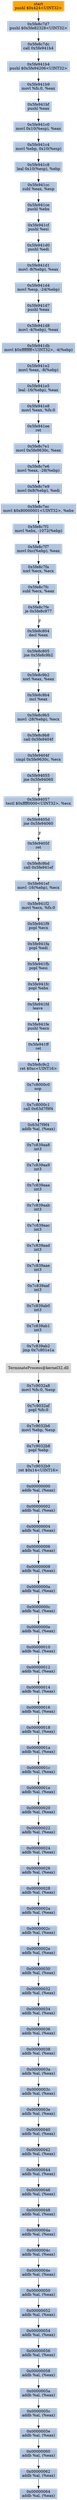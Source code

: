 digraph G {
node[shape=rectangle,style=filled,fillcolor=lightsteelblue,color=lightsteelblue]
bgcolor="transparent"
a0x5fe8c7d2pushl_0x424UINT32[label="start\npushl $0x424<UINT32>",color="lightgrey",fillcolor="orange"];
a0x5fe8c7d7pushl_0x5fe82328UINT32[label="0x5fe8c7d7\npushl $0x5fe82328<UINT32>"];
a0x5fe8c7dccall_0x5fe941b4[label="0x5fe8c7dc\ncall 0x5fe941b4"];
a0x5fe941b4pushl_0x5fe94206UINT32[label="0x5fe941b4\npushl $0x5fe94206<UINT32>"];
a0x5fe941b9movl_fs_0_eax[label="0x5fe941b9\nmovl %fs:0, %eax"];
a0x5fe941bfpushl_eax[label="0x5fe941bf\npushl %eax"];
a0x5fe941c0movl_0x10esp__eax[label="0x5fe941c0\nmovl 0x10(%esp), %eax"];
a0x5fe941c4movl_ebp_0x10esp_[label="0x5fe941c4\nmovl %ebp, 0x10(%esp)"];
a0x5fe941c8leal_0x10esp__ebp[label="0x5fe941c8\nleal 0x10(%esp), %ebp"];
a0x5fe941ccsubl_eax_esp[label="0x5fe941cc\nsubl %eax, %esp"];
a0x5fe941cepushl_ebx[label="0x5fe941ce\npushl %ebx"];
a0x5fe941cfpushl_esi[label="0x5fe941cf\npushl %esi"];
a0x5fe941d0pushl_edi[label="0x5fe941d0\npushl %edi"];
a0x5fe941d1movl__8ebp__eax[label="0x5fe941d1\nmovl -8(%ebp), %eax"];
a0x5fe941d4movl_esp__24ebp_[label="0x5fe941d4\nmovl %esp, -24(%ebp)"];
a0x5fe941d7pushl_eax[label="0x5fe941d7\npushl %eax"];
a0x5fe941d8movl__4ebp__eax[label="0x5fe941d8\nmovl -4(%ebp), %eax"];
a0x5fe941dbmovl_0xffffffffUINT32__4ebp_[label="0x5fe941db\nmovl $0xffffffff<UINT32>, -4(%ebp)"];
a0x5fe941e2movl_eax__8ebp_[label="0x5fe941e2\nmovl %eax, -8(%ebp)"];
a0x5fe941e5leal__16ebp__eax[label="0x5fe941e5\nleal -16(%ebp), %eax"];
a0x5fe941e8movl_eax_fs_0[label="0x5fe941e8\nmovl %eax, %fs:0"];
a0x5fe941eeret[label="0x5fe941ee\nret"];
a0x5fe8c7e1movl_0x5fe9630c_eax[label="0x5fe8c7e1\nmovl 0x5fe9630c, %eax"];
a0x5fe8c7e6movl_eax__28ebp_[label="0x5fe8c7e6\nmovl %eax, -28(%ebp)"];
a0x5fe8c7e9movl_0x8ebp__edi[label="0x5fe8c7e9\nmovl 0x8(%ebp), %edi"];
a0x5fe8c7ecmovl_0x80000001UINT32_ebx[label="0x5fe8c7ec\nmovl $0x80000001<UINT32>, %ebx"];
a0x5fe8c7f1movl_ebx__1072ebp_[label="0x5fe8c7f1\nmovl %ebx, -1072(%ebp)"];
a0x5fe8c7f7movl_0xcebp__eax[label="0x5fe8c7f7\nmovl 0xc(%ebp), %eax"];
a0x5fe8c7faxorl_ecx_ecx[label="0x5fe8c7fa\nxorl %ecx, %ecx"];
a0x5fe8c7fcsubl_ecx_eax[label="0x5fe8c7fc\nsubl %ecx, %eax"];
a0x5fe8c7feje_0x5fe8c977[label="0x5fe8c7fe\nje 0x5fe8c977"];
a0x5fe8c804decl_eax[label="0x5fe8c804\ndecl %eax"];
a0x5fe8c805jne_0x5fe8c9b2[label="0x5fe8c805\njne 0x5fe8c9b2"];
a0x5fe8c9b2xorl_eax_eax[label="0x5fe8c9b2\nxorl %eax, %eax"];
a0x5fe8c9b4incl_eax[label="0x5fe8c9b4\nincl %eax"];
a0x5fe8c9b5movl__28ebp__ecx[label="0x5fe8c9b5\nmovl -28(%ebp), %ecx"];
a0x5fe8c9b8call_0x5fe9404f[label="0x5fe8c9b8\ncall 0x5fe9404f"];
a0x5fe9404fcmpl_0x5fe9630c_ecx[label="0x5fe9404f\ncmpl 0x5fe9630c, %ecx"];
a0x5fe94055jne_0x5fe94060[label="0x5fe94055\njne 0x5fe94060"];
a0x5fe94057testl_0xffff0000UINT32_ecx[label="0x5fe94057\ntestl $0xffff0000<UINT32>, %ecx"];
a0x5fe9405djne_0x5fe94060[label="0x5fe9405d\njne 0x5fe94060"];
a0x5fe9405fret[label="0x5fe9405f\nret"];
a0x5fe8c9bdcall_0x5fe941ef[label="0x5fe8c9bd\ncall 0x5fe941ef"];
a0x5fe941efmovl__16ebp__ecx[label="0x5fe941ef\nmovl -16(%ebp), %ecx"];
a0x5fe941f2movl_ecx_fs_0[label="0x5fe941f2\nmovl %ecx, %fs:0"];
a0x5fe941f9popl_ecx[label="0x5fe941f9\npopl %ecx"];
a0x5fe941fapopl_edi[label="0x5fe941fa\npopl %edi"];
a0x5fe941fbpopl_esi[label="0x5fe941fb\npopl %esi"];
a0x5fe941fcpopl_ebx[label="0x5fe941fc\npopl %ebx"];
a0x5fe941fdleave_[label="0x5fe941fd\nleave "];
a0x5fe941fepushl_ecx[label="0x5fe941fe\npushl %ecx"];
a0x5fe941ffret[label="0x5fe941ff\nret"];
a0x5fe8c9c2ret_0xcUINT16[label="0x5fe8c9c2\nret $0xc<UINT16>"];
a0x7c8000c0nop_[label="0x7c8000c0\nnop "];
a0x7c8000c1call_0x63d7f9f4[label="0x7c8000c1\ncall 0x63d7f9f4"];
a0x63d7f9f4addb_al_eax_[label="0x63d7f9f4\naddb %al, (%eax)"];
a0x7c839aa8int3_[label="0x7c839aa8\nint3 "];
a0x7c839aa9int3_[label="0x7c839aa9\nint3 "];
a0x7c839aaaint3_[label="0x7c839aaa\nint3 "];
a0x7c839aabint3_[label="0x7c839aab\nint3 "];
a0x7c839aacint3_[label="0x7c839aac\nint3 "];
a0x7c839aadint3_[label="0x7c839aad\nint3 "];
a0x7c839aaeint3_[label="0x7c839aae\nint3 "];
a0x7c839aafint3_[label="0x7c839aaf\nint3 "];
a0x7c839ab0int3_[label="0x7c839ab0\nint3 "];
a0x7c839ab1int3_[label="0x7c839ab1\nint3 "];
a0x7c839ab2jmp_0x7c801e1a[label="0x7c839ab2\njmp 0x7c801e1a"];
TerminateProcess_kernel32_dll[label="TerminateProcess@kernel32.dll",color="lightgrey",fillcolor="lightgrey"];
a0x7c9032a8movl_fs_0_esp[label="0x7c9032a8\nmovl %fs:0, %esp"];
a0x7c9032afpopl_fs_0[label="0x7c9032af\npopl %fs:0"];
a0x7c9032b6movl_ebp_esp[label="0x7c9032b6\nmovl %ebp, %esp"];
a0x7c9032b8popl_ebp[label="0x7c9032b8\npopl %ebp"];
a0x7c9032b9ret_0x14UINT16[label="0x7c9032b9\nret $0x14<UINT16>"];
a0x00000000addb_al_eax_[label="0x00000000\naddb %al, (%eax)"];
a0x00000002addb_al_eax_[label="0x00000002\naddb %al, (%eax)"];
a0x00000004addb_al_eax_[label="0x00000004\naddb %al, (%eax)"];
a0x00000006addb_al_eax_[label="0x00000006\naddb %al, (%eax)"];
a0x00000008addb_al_eax_[label="0x00000008\naddb %al, (%eax)"];
a0x0000000aaddb_al_eax_[label="0x0000000a\naddb %al, (%eax)"];
a0x0000000caddb_al_eax_[label="0x0000000c\naddb %al, (%eax)"];
a0x0000000eaddb_al_eax_[label="0x0000000e\naddb %al, (%eax)"];
a0x00000010addb_al_eax_[label="0x00000010\naddb %al, (%eax)"];
a0x00000012addb_al_eax_[label="0x00000012\naddb %al, (%eax)"];
a0x00000014addb_al_eax_[label="0x00000014\naddb %al, (%eax)"];
a0x00000016addb_al_eax_[label="0x00000016\naddb %al, (%eax)"];
a0x00000018addb_al_eax_[label="0x00000018\naddb %al, (%eax)"];
a0x0000001aaddb_al_eax_[label="0x0000001a\naddb %al, (%eax)"];
a0x0000001caddb_al_eax_[label="0x0000001c\naddb %al, (%eax)"];
a0x0000001eaddb_al_eax_[label="0x0000001e\naddb %al, (%eax)"];
a0x00000020addb_al_eax_[label="0x00000020\naddb %al, (%eax)"];
a0x00000022addb_al_eax_[label="0x00000022\naddb %al, (%eax)"];
a0x00000024addb_al_eax_[label="0x00000024\naddb %al, (%eax)"];
a0x00000026addb_al_eax_[label="0x00000026\naddb %al, (%eax)"];
a0x00000028addb_al_eax_[label="0x00000028\naddb %al, (%eax)"];
a0x0000002aaddb_al_eax_[label="0x0000002a\naddb %al, (%eax)"];
a0x0000002caddb_al_eax_[label="0x0000002c\naddb %al, (%eax)"];
a0x0000002eaddb_al_eax_[label="0x0000002e\naddb %al, (%eax)"];
a0x00000030addb_al_eax_[label="0x00000030\naddb %al, (%eax)"];
a0x00000032addb_al_eax_[label="0x00000032\naddb %al, (%eax)"];
a0x00000034addb_al_eax_[label="0x00000034\naddb %al, (%eax)"];
a0x00000036addb_al_eax_[label="0x00000036\naddb %al, (%eax)"];
a0x00000038addb_al_eax_[label="0x00000038\naddb %al, (%eax)"];
a0x0000003aaddb_al_eax_[label="0x0000003a\naddb %al, (%eax)"];
a0x0000003caddb_al_eax_[label="0x0000003c\naddb %al, (%eax)"];
a0x0000003eaddb_al_eax_[label="0x0000003e\naddb %al, (%eax)"];
a0x00000040addb_al_eax_[label="0x00000040\naddb %al, (%eax)"];
a0x00000042addb_al_eax_[label="0x00000042\naddb %al, (%eax)"];
a0x00000044addb_al_eax_[label="0x00000044\naddb %al, (%eax)"];
a0x00000046addb_al_eax_[label="0x00000046\naddb %al, (%eax)"];
a0x00000048addb_al_eax_[label="0x00000048\naddb %al, (%eax)"];
a0x0000004aaddb_al_eax_[label="0x0000004a\naddb %al, (%eax)"];
a0x0000004caddb_al_eax_[label="0x0000004c\naddb %al, (%eax)"];
a0x0000004eaddb_al_eax_[label="0x0000004e\naddb %al, (%eax)"];
a0x00000050addb_al_eax_[label="0x00000050\naddb %al, (%eax)"];
a0x00000052addb_al_eax_[label="0x00000052\naddb %al, (%eax)"];
a0x00000054addb_al_eax_[label="0x00000054\naddb %al, (%eax)"];
a0x00000056addb_al_eax_[label="0x00000056\naddb %al, (%eax)"];
a0x00000058addb_al_eax_[label="0x00000058\naddb %al, (%eax)"];
a0x0000005aaddb_al_eax_[label="0x0000005a\naddb %al, (%eax)"];
a0x0000005caddb_al_eax_[label="0x0000005c\naddb %al, (%eax)"];
a0x0000005eaddb_al_eax_[label="0x0000005e\naddb %al, (%eax)"];
a0x00000060addb_al_eax_[label="0x00000060\naddb %al, (%eax)"];
a0x00000062addb_al_eax_[label="0x00000062\naddb %al, (%eax)"];
a0x00000064addb_al_eax_[label="0x00000064\naddb %al, (%eax)"];
a0x5fe8c7d2pushl_0x424UINT32 -> a0x5fe8c7d7pushl_0x5fe82328UINT32 [color="#000000"];
a0x5fe8c7d7pushl_0x5fe82328UINT32 -> a0x5fe8c7dccall_0x5fe941b4 [color="#000000"];
a0x5fe8c7dccall_0x5fe941b4 -> a0x5fe941b4pushl_0x5fe94206UINT32 [color="#000000"];
a0x5fe941b4pushl_0x5fe94206UINT32 -> a0x5fe941b9movl_fs_0_eax [color="#000000"];
a0x5fe941b9movl_fs_0_eax -> a0x5fe941bfpushl_eax [color="#000000"];
a0x5fe941bfpushl_eax -> a0x5fe941c0movl_0x10esp__eax [color="#000000"];
a0x5fe941c0movl_0x10esp__eax -> a0x5fe941c4movl_ebp_0x10esp_ [color="#000000"];
a0x5fe941c4movl_ebp_0x10esp_ -> a0x5fe941c8leal_0x10esp__ebp [color="#000000"];
a0x5fe941c8leal_0x10esp__ebp -> a0x5fe941ccsubl_eax_esp [color="#000000"];
a0x5fe941ccsubl_eax_esp -> a0x5fe941cepushl_ebx [color="#000000"];
a0x5fe941cepushl_ebx -> a0x5fe941cfpushl_esi [color="#000000"];
a0x5fe941cfpushl_esi -> a0x5fe941d0pushl_edi [color="#000000"];
a0x5fe941d0pushl_edi -> a0x5fe941d1movl__8ebp__eax [color="#000000"];
a0x5fe941d1movl__8ebp__eax -> a0x5fe941d4movl_esp__24ebp_ [color="#000000"];
a0x5fe941d4movl_esp__24ebp_ -> a0x5fe941d7pushl_eax [color="#000000"];
a0x5fe941d7pushl_eax -> a0x5fe941d8movl__4ebp__eax [color="#000000"];
a0x5fe941d8movl__4ebp__eax -> a0x5fe941dbmovl_0xffffffffUINT32__4ebp_ [color="#000000"];
a0x5fe941dbmovl_0xffffffffUINT32__4ebp_ -> a0x5fe941e2movl_eax__8ebp_ [color="#000000"];
a0x5fe941e2movl_eax__8ebp_ -> a0x5fe941e5leal__16ebp__eax [color="#000000"];
a0x5fe941e5leal__16ebp__eax -> a0x5fe941e8movl_eax_fs_0 [color="#000000"];
a0x5fe941e8movl_eax_fs_0 -> a0x5fe941eeret [color="#000000"];
a0x5fe941eeret -> a0x5fe8c7e1movl_0x5fe9630c_eax [color="#000000"];
a0x5fe8c7e1movl_0x5fe9630c_eax -> a0x5fe8c7e6movl_eax__28ebp_ [color="#000000"];
a0x5fe8c7e6movl_eax__28ebp_ -> a0x5fe8c7e9movl_0x8ebp__edi [color="#000000"];
a0x5fe8c7e9movl_0x8ebp__edi -> a0x5fe8c7ecmovl_0x80000001UINT32_ebx [color="#000000"];
a0x5fe8c7ecmovl_0x80000001UINT32_ebx -> a0x5fe8c7f1movl_ebx__1072ebp_ [color="#000000"];
a0x5fe8c7f1movl_ebx__1072ebp_ -> a0x5fe8c7f7movl_0xcebp__eax [color="#000000"];
a0x5fe8c7f7movl_0xcebp__eax -> a0x5fe8c7faxorl_ecx_ecx [color="#000000"];
a0x5fe8c7faxorl_ecx_ecx -> a0x5fe8c7fcsubl_ecx_eax [color="#000000"];
a0x5fe8c7fcsubl_ecx_eax -> a0x5fe8c7feje_0x5fe8c977 [color="#000000"];
a0x5fe8c7feje_0x5fe8c977 -> a0x5fe8c804decl_eax [color="#000000",label="F"];
a0x5fe8c804decl_eax -> a0x5fe8c805jne_0x5fe8c9b2 [color="#000000"];
a0x5fe8c805jne_0x5fe8c9b2 -> a0x5fe8c9b2xorl_eax_eax [color="#000000",label="T"];
a0x5fe8c9b2xorl_eax_eax -> a0x5fe8c9b4incl_eax [color="#000000"];
a0x5fe8c9b4incl_eax -> a0x5fe8c9b5movl__28ebp__ecx [color="#000000"];
a0x5fe8c9b5movl__28ebp__ecx -> a0x5fe8c9b8call_0x5fe9404f [color="#000000"];
a0x5fe8c9b8call_0x5fe9404f -> a0x5fe9404fcmpl_0x5fe9630c_ecx [color="#000000"];
a0x5fe9404fcmpl_0x5fe9630c_ecx -> a0x5fe94055jne_0x5fe94060 [color="#000000"];
a0x5fe94055jne_0x5fe94060 -> a0x5fe94057testl_0xffff0000UINT32_ecx [color="#000000",label="F"];
a0x5fe94057testl_0xffff0000UINT32_ecx -> a0x5fe9405djne_0x5fe94060 [color="#000000"];
a0x5fe9405djne_0x5fe94060 -> a0x5fe9405fret [color="#000000",label="F"];
a0x5fe9405fret -> a0x5fe8c9bdcall_0x5fe941ef [color="#000000"];
a0x5fe8c9bdcall_0x5fe941ef -> a0x5fe941efmovl__16ebp__ecx [color="#000000"];
a0x5fe941efmovl__16ebp__ecx -> a0x5fe941f2movl_ecx_fs_0 [color="#000000"];
a0x5fe941f2movl_ecx_fs_0 -> a0x5fe941f9popl_ecx [color="#000000"];
a0x5fe941f9popl_ecx -> a0x5fe941fapopl_edi [color="#000000"];
a0x5fe941fapopl_edi -> a0x5fe941fbpopl_esi [color="#000000"];
a0x5fe941fbpopl_esi -> a0x5fe941fcpopl_ebx [color="#000000"];
a0x5fe941fcpopl_ebx -> a0x5fe941fdleave_ [color="#000000"];
a0x5fe941fdleave_ -> a0x5fe941fepushl_ecx [color="#000000"];
a0x5fe941fepushl_ecx -> a0x5fe941ffret [color="#000000"];
a0x5fe941ffret -> a0x5fe8c9c2ret_0xcUINT16 [color="#000000"];
a0x5fe8c9c2ret_0xcUINT16 -> a0x7c8000c0nop_ [color="#000000"];
a0x7c8000c0nop_ -> a0x7c8000c1call_0x63d7f9f4 [color="#000000"];
a0x7c8000c1call_0x63d7f9f4 -> a0x63d7f9f4addb_al_eax_ [color="#000000"];
a0x63d7f9f4addb_al_eax_ -> a0x7c839aa8int3_ [color="#000000"];
a0x7c839aa8int3_ -> a0x7c839aa9int3_ [color="#000000"];
a0x7c839aa9int3_ -> a0x7c839aaaint3_ [color="#000000"];
a0x7c839aaaint3_ -> a0x7c839aabint3_ [color="#000000"];
a0x7c839aabint3_ -> a0x7c839aacint3_ [color="#000000"];
a0x7c839aacint3_ -> a0x7c839aadint3_ [color="#000000"];
a0x7c839aadint3_ -> a0x7c839aaeint3_ [color="#000000"];
a0x7c839aaeint3_ -> a0x7c839aafint3_ [color="#000000"];
a0x7c839aafint3_ -> a0x7c839ab0int3_ [color="#000000"];
a0x7c839ab0int3_ -> a0x7c839ab1int3_ [color="#000000"];
a0x7c839ab1int3_ -> a0x7c839ab2jmp_0x7c801e1a [color="#000000"];
a0x7c839ab2jmp_0x7c801e1a -> TerminateProcess_kernel32_dll [color="#000000"];
TerminateProcess_kernel32_dll -> a0x7c9032a8movl_fs_0_esp [color="#000000"];
a0x7c9032a8movl_fs_0_esp -> a0x7c9032afpopl_fs_0 [color="#000000"];
a0x7c9032afpopl_fs_0 -> a0x7c9032b6movl_ebp_esp [color="#000000"];
a0x7c9032b6movl_ebp_esp -> a0x7c9032b8popl_ebp [color="#000000"];
a0x7c9032b8popl_ebp -> a0x7c9032b9ret_0x14UINT16 [color="#000000"];
a0x7c9032b9ret_0x14UINT16 -> a0x00000000addb_al_eax_ [color="#000000"];
a0x00000000addb_al_eax_ -> a0x00000002addb_al_eax_ [color="#000000"];
a0x00000002addb_al_eax_ -> a0x00000004addb_al_eax_ [color="#000000"];
a0x00000004addb_al_eax_ -> a0x00000006addb_al_eax_ [color="#000000"];
a0x00000006addb_al_eax_ -> a0x00000008addb_al_eax_ [color="#000000"];
a0x00000008addb_al_eax_ -> a0x0000000aaddb_al_eax_ [color="#000000"];
a0x0000000aaddb_al_eax_ -> a0x0000000caddb_al_eax_ [color="#000000"];
a0x0000000caddb_al_eax_ -> a0x0000000eaddb_al_eax_ [color="#000000"];
a0x0000000eaddb_al_eax_ -> a0x00000010addb_al_eax_ [color="#000000"];
a0x00000010addb_al_eax_ -> a0x00000012addb_al_eax_ [color="#000000"];
a0x00000012addb_al_eax_ -> a0x00000014addb_al_eax_ [color="#000000"];
a0x00000014addb_al_eax_ -> a0x00000016addb_al_eax_ [color="#000000"];
a0x00000016addb_al_eax_ -> a0x00000018addb_al_eax_ [color="#000000"];
a0x00000018addb_al_eax_ -> a0x0000001aaddb_al_eax_ [color="#000000"];
a0x0000001aaddb_al_eax_ -> a0x0000001caddb_al_eax_ [color="#000000"];
a0x0000001caddb_al_eax_ -> a0x0000001eaddb_al_eax_ [color="#000000"];
a0x0000001eaddb_al_eax_ -> a0x00000020addb_al_eax_ [color="#000000"];
a0x00000020addb_al_eax_ -> a0x00000022addb_al_eax_ [color="#000000"];
a0x00000022addb_al_eax_ -> a0x00000024addb_al_eax_ [color="#000000"];
a0x00000024addb_al_eax_ -> a0x00000026addb_al_eax_ [color="#000000"];
a0x00000026addb_al_eax_ -> a0x00000028addb_al_eax_ [color="#000000"];
a0x00000028addb_al_eax_ -> a0x0000002aaddb_al_eax_ [color="#000000"];
a0x0000002aaddb_al_eax_ -> a0x0000002caddb_al_eax_ [color="#000000"];
a0x0000002caddb_al_eax_ -> a0x0000002eaddb_al_eax_ [color="#000000"];
a0x0000002eaddb_al_eax_ -> a0x00000030addb_al_eax_ [color="#000000"];
a0x00000030addb_al_eax_ -> a0x00000032addb_al_eax_ [color="#000000"];
a0x00000032addb_al_eax_ -> a0x00000034addb_al_eax_ [color="#000000"];
a0x00000034addb_al_eax_ -> a0x00000036addb_al_eax_ [color="#000000"];
a0x00000036addb_al_eax_ -> a0x00000038addb_al_eax_ [color="#000000"];
a0x00000038addb_al_eax_ -> a0x0000003aaddb_al_eax_ [color="#000000"];
a0x0000003aaddb_al_eax_ -> a0x0000003caddb_al_eax_ [color="#000000"];
a0x0000003caddb_al_eax_ -> a0x0000003eaddb_al_eax_ [color="#000000"];
a0x0000003eaddb_al_eax_ -> a0x00000040addb_al_eax_ [color="#000000"];
a0x00000040addb_al_eax_ -> a0x00000042addb_al_eax_ [color="#000000"];
a0x00000042addb_al_eax_ -> a0x00000044addb_al_eax_ [color="#000000"];
a0x00000044addb_al_eax_ -> a0x00000046addb_al_eax_ [color="#000000"];
a0x00000046addb_al_eax_ -> a0x00000048addb_al_eax_ [color="#000000"];
a0x00000048addb_al_eax_ -> a0x0000004aaddb_al_eax_ [color="#000000"];
a0x0000004aaddb_al_eax_ -> a0x0000004caddb_al_eax_ [color="#000000"];
a0x0000004caddb_al_eax_ -> a0x0000004eaddb_al_eax_ [color="#000000"];
a0x0000004eaddb_al_eax_ -> a0x00000050addb_al_eax_ [color="#000000"];
a0x00000050addb_al_eax_ -> a0x00000052addb_al_eax_ [color="#000000"];
a0x00000052addb_al_eax_ -> a0x00000054addb_al_eax_ [color="#000000"];
a0x00000054addb_al_eax_ -> a0x00000056addb_al_eax_ [color="#000000"];
a0x00000056addb_al_eax_ -> a0x00000058addb_al_eax_ [color="#000000"];
a0x00000058addb_al_eax_ -> a0x0000005aaddb_al_eax_ [color="#000000"];
a0x0000005aaddb_al_eax_ -> a0x0000005caddb_al_eax_ [color="#000000"];
a0x0000005caddb_al_eax_ -> a0x0000005eaddb_al_eax_ [color="#000000"];
a0x0000005eaddb_al_eax_ -> a0x00000060addb_al_eax_ [color="#000000"];
a0x00000060addb_al_eax_ -> a0x00000062addb_al_eax_ [color="#000000"];
a0x00000062addb_al_eax_ -> a0x00000064addb_al_eax_ [color="#000000"];
}
